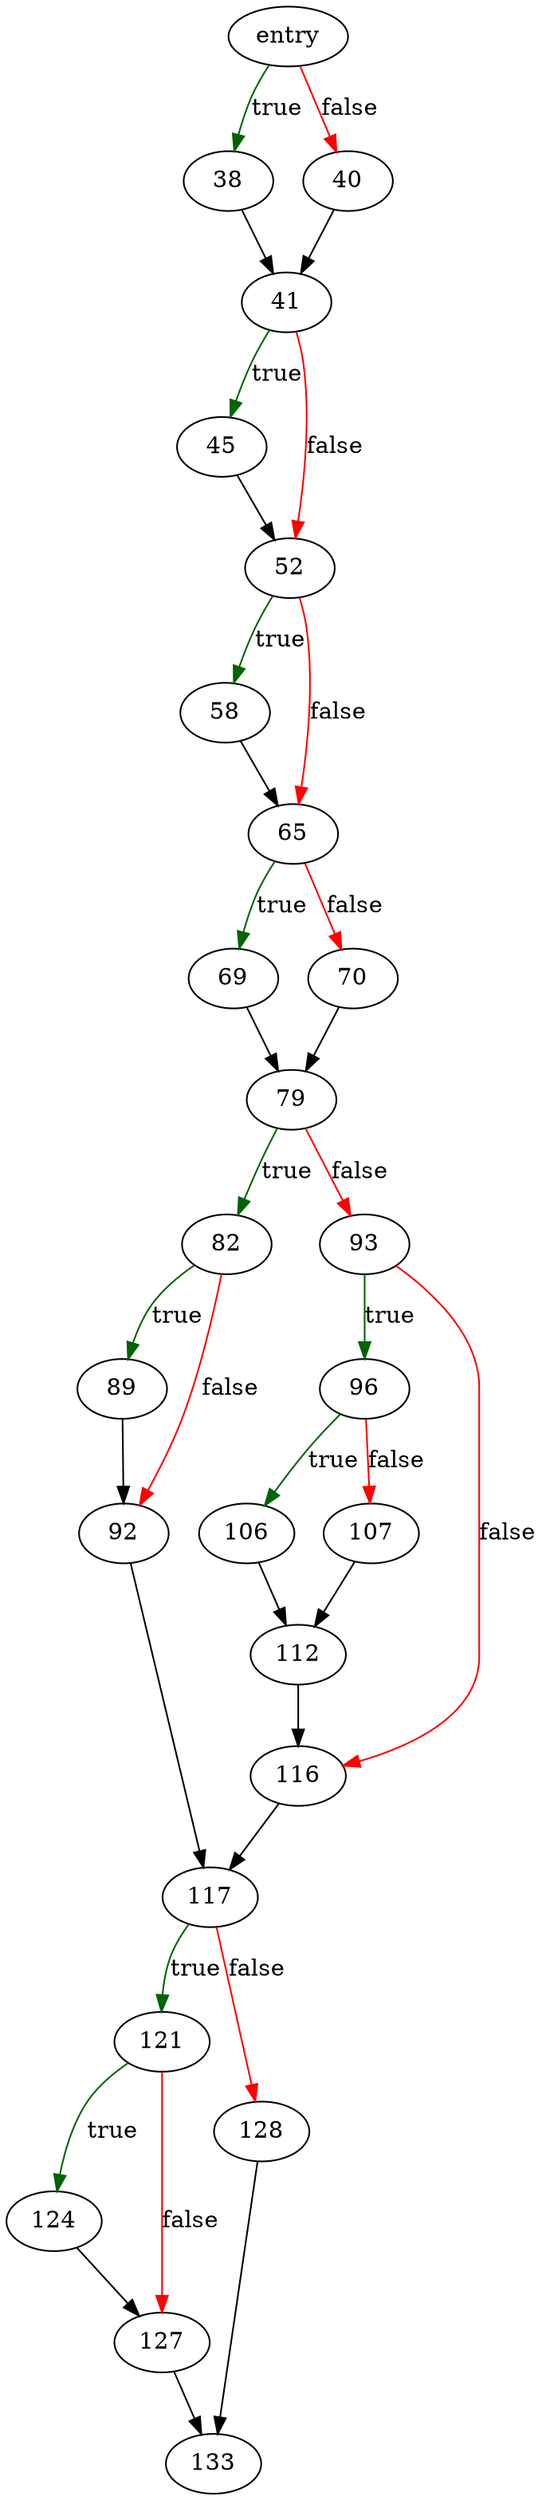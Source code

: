 digraph "fillInUnixFile" {
	// Node definitions.
	5 [label=entry];
	38;
	40;
	41;
	45;
	52;
	58;
	65;
	69;
	70;
	79;
	82;
	89;
	92;
	93;
	96;
	106;
	107;
	112;
	116;
	117;
	121;
	124;
	127;
	128;
	133;

	// Edge definitions.
	5 -> 38 [
		color=darkgreen
		label=true
	];
	5 -> 40 [
		color=red
		label=false
	];
	38 -> 41;
	40 -> 41;
	41 -> 45 [
		color=darkgreen
		label=true
	];
	41 -> 52 [
		color=red
		label=false
	];
	45 -> 52;
	52 -> 58 [
		color=darkgreen
		label=true
	];
	52 -> 65 [
		color=red
		label=false
	];
	58 -> 65;
	65 -> 69 [
		color=darkgreen
		label=true
	];
	65 -> 70 [
		color=red
		label=false
	];
	69 -> 79;
	70 -> 79;
	79 -> 82 [
		color=darkgreen
		label=true
	];
	79 -> 93 [
		color=red
		label=false
	];
	82 -> 89 [
		color=darkgreen
		label=true
	];
	82 -> 92 [
		color=red
		label=false
	];
	89 -> 92;
	92 -> 117;
	93 -> 96 [
		color=darkgreen
		label=true
	];
	93 -> 116 [
		color=red
		label=false
	];
	96 -> 106 [
		color=darkgreen
		label=true
	];
	96 -> 107 [
		color=red
		label=false
	];
	106 -> 112;
	107 -> 112;
	112 -> 116;
	116 -> 117;
	117 -> 121 [
		color=darkgreen
		label=true
	];
	117 -> 128 [
		color=red
		label=false
	];
	121 -> 124 [
		color=darkgreen
		label=true
	];
	121 -> 127 [
		color=red
		label=false
	];
	124 -> 127;
	127 -> 133;
	128 -> 133;
}